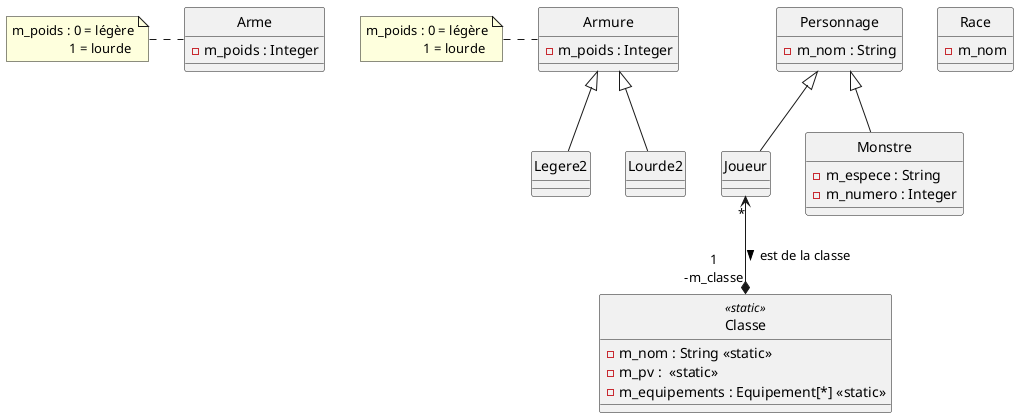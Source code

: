 @startuml
'https://plantuml.com/class-diagram
skinparam style strictuml

class Arme{
    -m_poids : Integer
}

note left of Arme
m_poids : 0 = légère
                 1 = lourde
end note

class Armure{
    -m_poids : Integer
}

note left of Armure
m_poids : 0 = légère
                 1 = lourde
end note

class Personnage{
    -m_nom : String
}

class Joueur{

}

class Monstre {
    -m_espece : String
    -m_numero : Integer

}

class Classe <<static>>{
    -m_nom : String <<static>>
    -m_pv :  <<static>>
    -m_equipements : Equipement[*] <<static>>
}

class Race{
    -m_nom
}

Armure <|-- Legere2
Armure <|-- Lourde2
Personnage <|-- Joueur
Personnage <|-- Monstre
Joueur "*" <--* "1\n-m_classe" Classe :  est de la classe >

@enduml